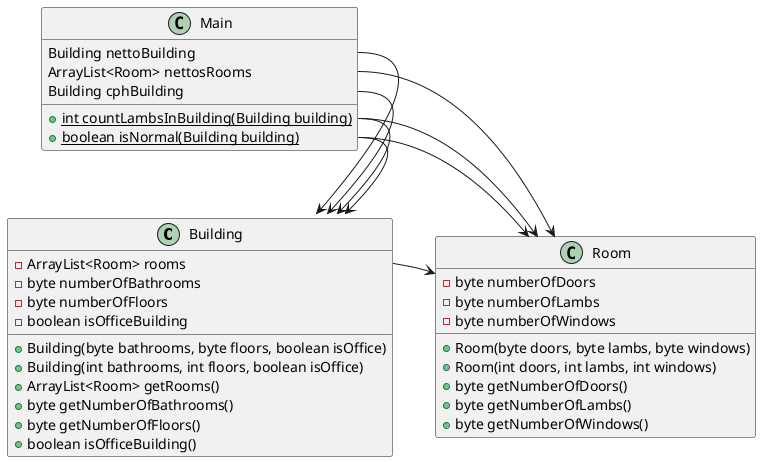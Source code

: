 @startuml
'https://plantuml.com/object-diagram

class Building
class Room

Main : Building nettoBuilding
Main : ArrayList<Room> nettosRooms
Main : Building cphBuilding
Main : {static} +int countLambsInBuilding(Building building)
Main : {static} +boolean isNormal(Building building)

Building : -ArrayList<Room> rooms
Building : -byte numberOfBathrooms
Building : -byte numberOfFloors
Building : -boolean isOfficeBuilding
Building : +Building(byte bathrooms, byte floors, boolean isOffice)
Building : +Building(int bathrooms, int floors, boolean isOffice)
Building : +ArrayList<Room> getRooms()
Building : +byte getNumberOfBathrooms()
Building : +byte getNumberOfFloors()
Building : +boolean isOfficeBuilding()

Room : -byte numberOfDoors
Room : -byte numberOfLambs
Room : -byte numberOfWindows
Room : +Room(byte doors, byte lambs, byte windows)
Room : +Room(int doors, int lambs, int windows)
Room : +byte getNumberOfDoors()
Room : +byte getNumberOfLambs()
Room : +byte getNumberOfWindows()

Main::countLambsInBuilding --> Building
Main::countLambsInBuilding --> Room
Main::isNormal --> Building
Main::isNormal --> Room

Building::rooms -> Room
Main::nettosRooms -> Room
Main::nettoBuilding --> Building
Main::cphBuilding --> Building


@enduml
